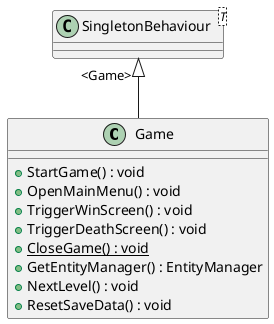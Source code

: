 @startuml
class Game {
    + StartGame() : void
    + OpenMainMenu() : void
    + TriggerWinScreen() : void
    + TriggerDeathScreen() : void
    + {static} CloseGame() : void
    + GetEntityManager() : EntityManager
    + NextLevel() : void
    + ResetSaveData() : void
}
class "SingletonBehaviour"<T> {
}
"SingletonBehaviour" "<Game>" <|-- Game
@enduml

